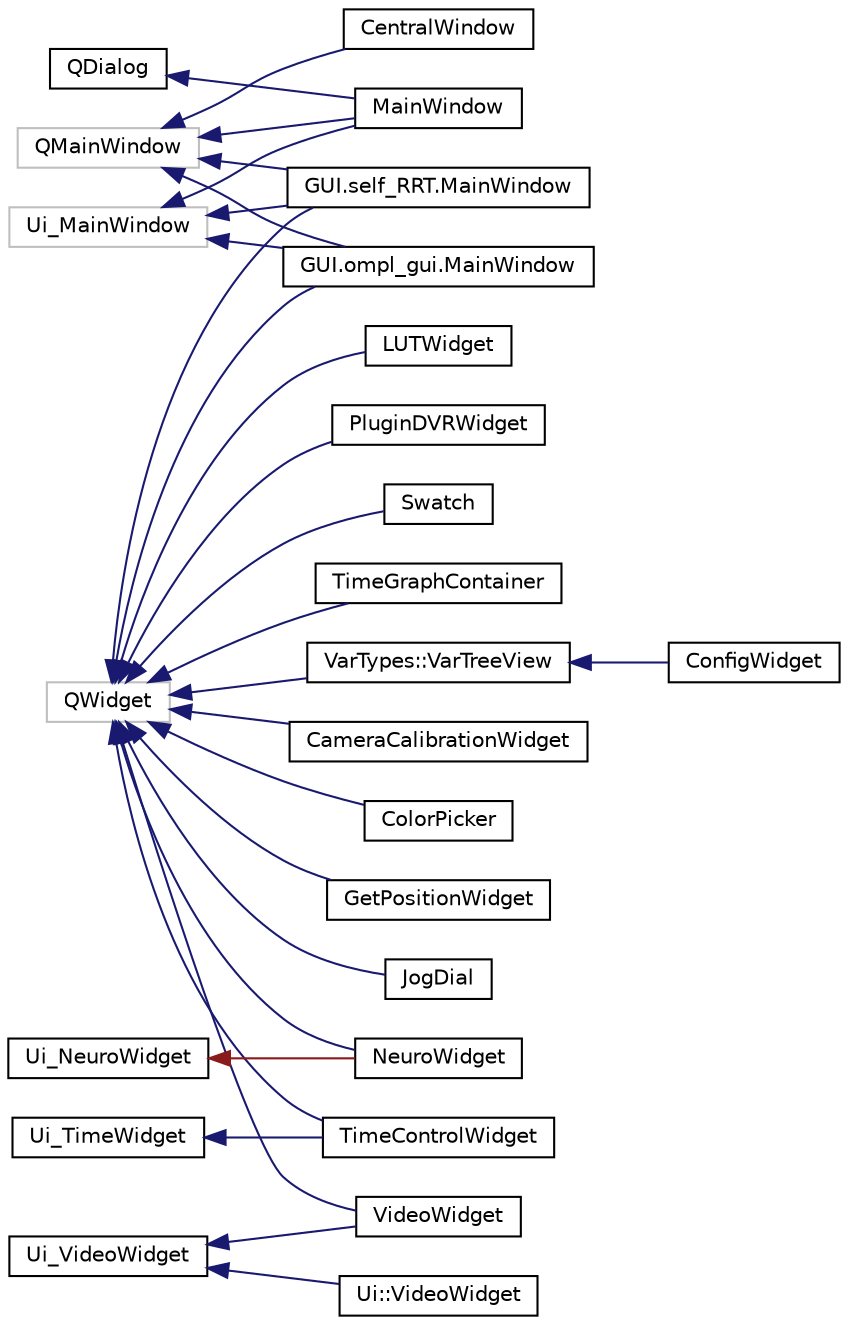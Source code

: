digraph "Graphical Class Hierarchy"
{
 // INTERACTIVE_SVG=YES
  edge [fontname="Helvetica",fontsize="10",labelfontname="Helvetica",labelfontsize="10"];
  node [fontname="Helvetica",fontsize="10",shape=record];
  rankdir="LR";
  Node1 [label="Ui_MainWindow",height=0.2,width=0.4,color="grey75", fillcolor="white", style="filled"];
  Node1 -> Node2 [dir="back",color="midnightblue",fontsize="10",style="solid",fontname="Helvetica"];
  Node2 [label="GUI.ompl_gui.MainWindow",height=0.2,width=0.4,color="black", fillcolor="white", style="filled",URL="$da/d05/class_g_u_i_1_1ompl__gui_1_1_main_window.html"];
  Node1 -> Node3 [dir="back",color="midnightblue",fontsize="10",style="solid",fontname="Helvetica"];
  Node3 [label="GUI.self_RRT.MainWindow",height=0.2,width=0.4,color="black", fillcolor="white", style="filled",URL="$d6/dc8/class_g_u_i_1_1self___r_r_t_1_1_main_window.html"];
  Node1 -> Node4 [dir="back",color="midnightblue",fontsize="10",style="solid",fontname="Helvetica"];
  Node4 [label="MainWindow",height=0.2,width=0.4,color="black", fillcolor="white", style="filled",URL="$d9/dc6/class_main_window.html",tooltip="The ssl-vision main window. "];
  Node5 [label="QDialog",height=0.2,width=0.4,color="black", fillcolor="white", style="filled",URL="$d6/d77/class_q_dialog.html"];
  Node5 -> Node4 [dir="back",color="midnightblue",fontsize="10",style="solid",fontname="Helvetica"];
  Node6 [label="QMainWindow",height=0.2,width=0.4,color="grey75", fillcolor="white", style="filled"];
  Node6 -> Node7 [dir="back",color="midnightblue",fontsize="10",style="solid",fontname="Helvetica"];
  Node7 [label="CentralWindow",height=0.2,width=0.4,color="black", fillcolor="white", style="filled",URL="$d7/d3e/class_central_window.html"];
  Node6 -> Node2 [dir="back",color="midnightblue",fontsize="10",style="solid",fontname="Helvetica"];
  Node6 -> Node3 [dir="back",color="midnightblue",fontsize="10",style="solid",fontname="Helvetica"];
  Node6 -> Node4 [dir="back",color="midnightblue",fontsize="10",style="solid",fontname="Helvetica"];
  Node8 [label="QWidget",height=0.2,width=0.4,color="grey75", fillcolor="white", style="filled"];
  Node8 -> Node9 [dir="back",color="midnightblue",fontsize="10",style="solid",fontname="Helvetica"];
  Node9 [label="CameraCalibrationWidget",height=0.2,width=0.4,color="black", fillcolor="white", style="filled",URL="$dd/dc1/class_camera_calibration_widget.html"];
  Node8 -> Node10 [dir="back",color="midnightblue",fontsize="10",style="solid",fontname="Helvetica"];
  Node10 [label="ColorPicker",height=0.2,width=0.4,color="black", fillcolor="white", style="filled",URL="$dd/d48/class_color_picker.html",tooltip="A widget for picking and displaying a single color selection. "];
  Node8 -> Node11 [dir="back",color="midnightblue",fontsize="10",style="solid",fontname="Helvetica"];
  Node11 [label="GetPositionWidget",height=0.2,width=0.4,color="black", fillcolor="white", style="filled",URL="$d0/d3a/class_get_position_widget.html"];
  Node8 -> Node2 [dir="back",color="midnightblue",fontsize="10",style="solid",fontname="Helvetica"];
  Node8 -> Node3 [dir="back",color="midnightblue",fontsize="10",style="solid",fontname="Helvetica"];
  Node8 -> Node12 [dir="back",color="midnightblue",fontsize="10",style="solid",fontname="Helvetica"];
  Node12 [label="JogDial",height=0.2,width=0.4,color="black", fillcolor="white", style="filled",URL="$d2/d7f/class_jog_dial.html"];
  Node8 -> Node13 [dir="back",color="midnightblue",fontsize="10",style="solid",fontname="Helvetica"];
  Node13 [label="LUTWidget",height=0.2,width=0.4,color="black", fillcolor="white", style="filled",URL="$d3/d1a/class_l_u_t_widget.html"];
  Node8 -> Node14 [dir="back",color="midnightblue",fontsize="10",style="solid",fontname="Helvetica"];
  Node14 [label="NeuroWidget",height=0.2,width=0.4,color="black", fillcolor="white", style="filled",URL="$d9/d12/class_neuro_widget.html"];
  Node8 -> Node15 [dir="back",color="midnightblue",fontsize="10",style="solid",fontname="Helvetica"];
  Node15 [label="PluginDVRWidget",height=0.2,width=0.4,color="black", fillcolor="white", style="filled",URL="$dc/d4a/class_plugin_d_v_r_widget.html"];
  Node8 -> Node16 [dir="back",color="midnightblue",fontsize="10",style="solid",fontname="Helvetica"];
  Node16 [label="Swatch",height=0.2,width=0.4,color="black", fillcolor="white", style="filled",URL="$d6/dc4/class_swatch.html",tooltip="A widget for displaying a single color selection. "];
  Node8 -> Node17 [dir="back",color="midnightblue",fontsize="10",style="solid",fontname="Helvetica"];
  Node17 [label="TimeControlWidget",height=0.2,width=0.4,color="black", fillcolor="white", style="filled",URL="$d1/d32/class_time_control_widget.html"];
  Node8 -> Node18 [dir="back",color="midnightblue",fontsize="10",style="solid",fontname="Helvetica"];
  Node18 [label="TimeGraphContainer",height=0.2,width=0.4,color="black", fillcolor="white", style="filled",URL="$dd/d73/class_time_graph_container.html"];
  Node8 -> Node19 [dir="back",color="midnightblue",fontsize="10",style="solid",fontname="Helvetica"];
  Node19 [label="VarTypes::VarTreeView",height=0.2,width=0.4,color="black", fillcolor="white", style="filled",URL="$df/d7d/class_var_types_1_1_var_tree_view.html",tooltip="The &#39;view&#39; using a QTreeView for displaying VarTypes in the QT4 Item-Model. "];
  Node19 -> Node20 [dir="back",color="midnightblue",fontsize="10",style="solid",fontname="Helvetica"];
  Node20 [label="ConfigWidget",height=0.2,width=0.4,color="black", fillcolor="white", style="filled",URL="$d6/d55/class_config_widget.html"];
  Node8 -> Node21 [dir="back",color="midnightblue",fontsize="10",style="solid",fontname="Helvetica"];
  Node21 [label="VideoWidget",height=0.2,width=0.4,color="black", fillcolor="white", style="filled",URL="$db/df7/class_video_widget.html",tooltip="A QT widget container that allows detaching, and fullscreen mode. "];
  Node22 [label="Ui_NeuroWidget",height=0.2,width=0.4,color="black", fillcolor="white", style="filled",URL="$dc/dea/class_ui___neuro_widget.html"];
  Node22 -> Node14 [dir="back",color="firebrick4",fontsize="10",style="solid",fontname="Helvetica"];
  Node23 [label="Ui_TimeWidget",height=0.2,width=0.4,color="black", fillcolor="white", style="filled",URL="$dc/db7/class_ui___time_widget.html"];
  Node23 -> Node17 [dir="back",color="midnightblue",fontsize="10",style="solid",fontname="Helvetica"];
  Node24 [label="Ui_VideoWidget",height=0.2,width=0.4,color="black", fillcolor="white", style="filled",URL="$db/dbf/class_ui___video_widget.html"];
  Node24 -> Node25 [dir="back",color="midnightblue",fontsize="10",style="solid",fontname="Helvetica"];
  Node25 [label="Ui::VideoWidget",height=0.2,width=0.4,color="black", fillcolor="white", style="filled",URL="$df/da7/class_ui_1_1_video_widget.html"];
  Node24 -> Node21 [dir="back",color="midnightblue",fontsize="10",style="solid",fontname="Helvetica"];
}
